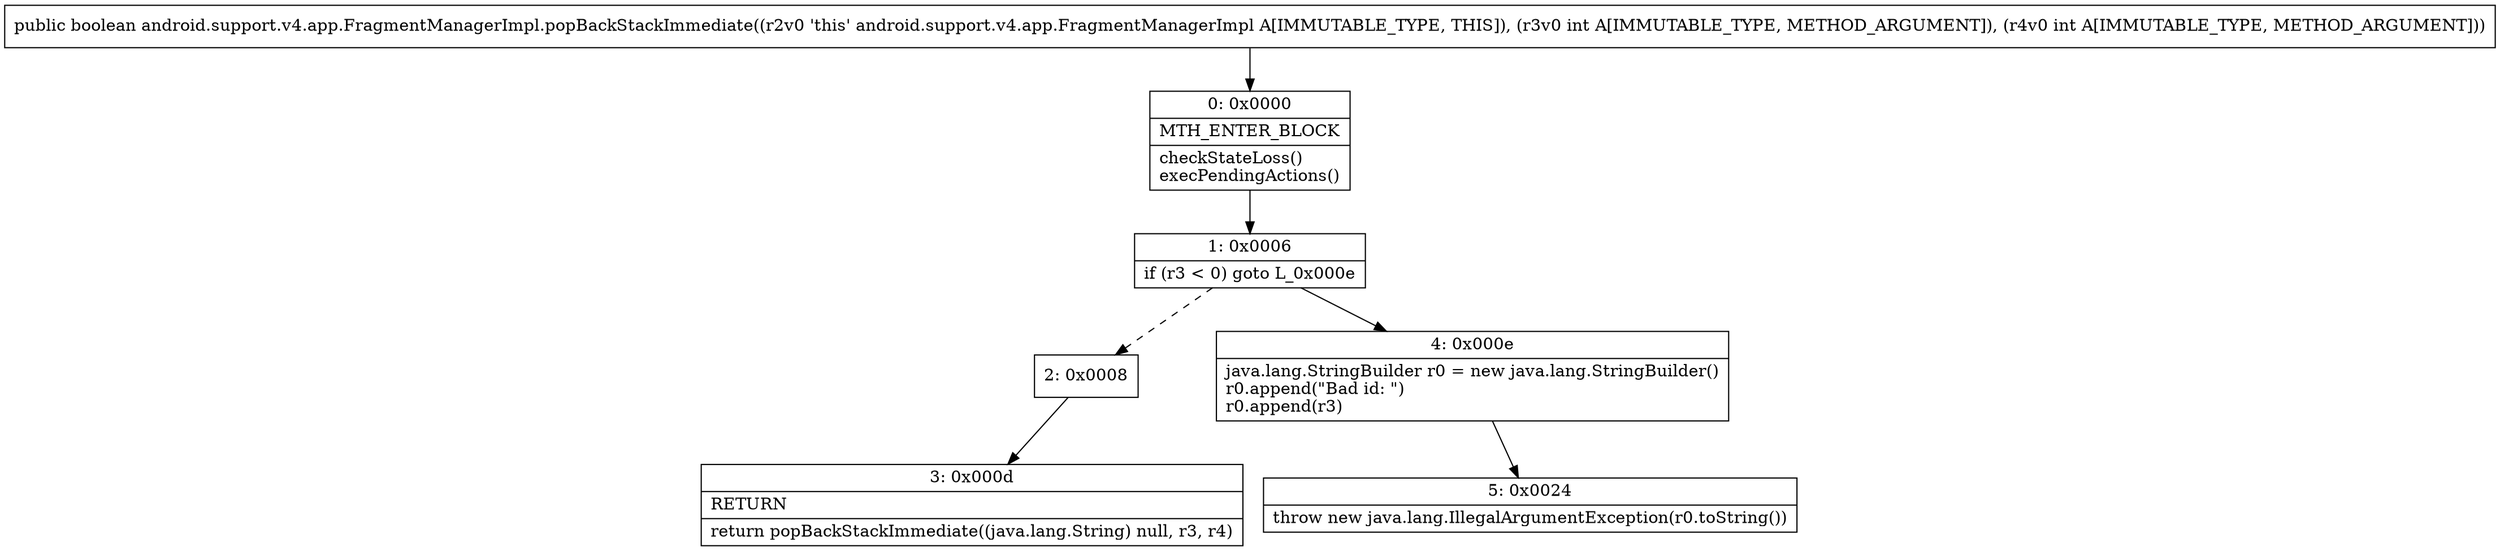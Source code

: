 digraph "CFG forandroid.support.v4.app.FragmentManagerImpl.popBackStackImmediate(II)Z" {
Node_0 [shape=record,label="{0\:\ 0x0000|MTH_ENTER_BLOCK\l|checkStateLoss()\lexecPendingActions()\l}"];
Node_1 [shape=record,label="{1\:\ 0x0006|if (r3 \< 0) goto L_0x000e\l}"];
Node_2 [shape=record,label="{2\:\ 0x0008}"];
Node_3 [shape=record,label="{3\:\ 0x000d|RETURN\l|return popBackStackImmediate((java.lang.String) null, r3, r4)\l}"];
Node_4 [shape=record,label="{4\:\ 0x000e|java.lang.StringBuilder r0 = new java.lang.StringBuilder()\lr0.append(\"Bad id: \")\lr0.append(r3)\l}"];
Node_5 [shape=record,label="{5\:\ 0x0024|throw new java.lang.IllegalArgumentException(r0.toString())\l}"];
MethodNode[shape=record,label="{public boolean android.support.v4.app.FragmentManagerImpl.popBackStackImmediate((r2v0 'this' android.support.v4.app.FragmentManagerImpl A[IMMUTABLE_TYPE, THIS]), (r3v0 int A[IMMUTABLE_TYPE, METHOD_ARGUMENT]), (r4v0 int A[IMMUTABLE_TYPE, METHOD_ARGUMENT])) }"];
MethodNode -> Node_0;
Node_0 -> Node_1;
Node_1 -> Node_2[style=dashed];
Node_1 -> Node_4;
Node_2 -> Node_3;
Node_4 -> Node_5;
}

